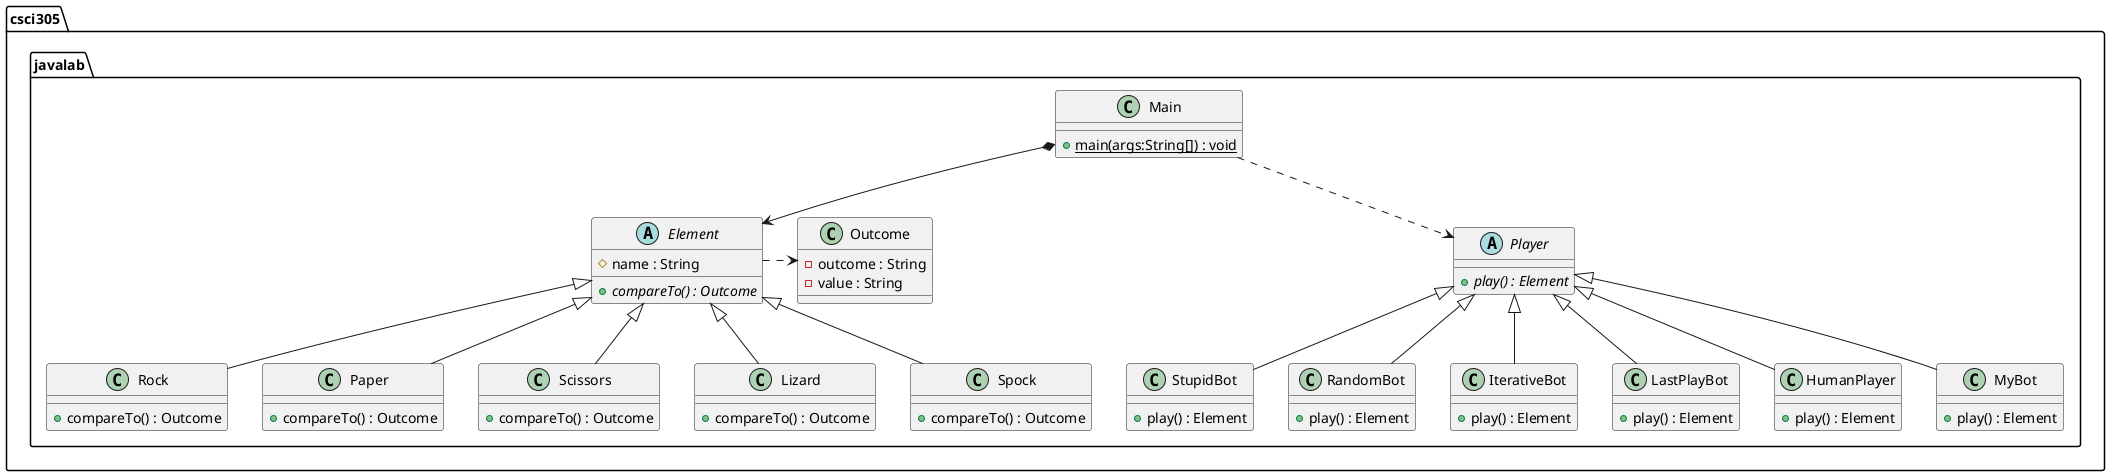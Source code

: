 @startuml

package csci305.javalab {
abstract class Element {
 # name : String
 + {abstract} compareTo() : Outcome
}
abstract class Player {
+ {abstract} play() : Element
}

class StupidBot {
+ play() : Element
}

class RandomBot {
+ play() : Element
}

class IterativeBot {
+ play() : Element
}

class LastPlayBot {
+ play() : Element
}

class HumanPlayer {
+ play() : Element
}

class MyBot {
+ play() : Element
}

class Main {
+ {static} main(args:String[]) : void
}

class Outcome {
- outcome : String
- value : String
}

class Rock {
+ compareTo() : Outcome
}

class Paper {
+ compareTo() : Outcome
}

class Scissors {
+ compareTo() : Outcome
}

class Lizard {
+ compareTo() : Outcome
}

class Spock {
+ compareTo() : Outcome
}

Player <|-- StupidBot
Player <|-- RandomBot
Player <|-- IterativeBot
Player <|-- LastPlayBot
Player <|-- HumanPlayer
Player <|-- MyBot

Element <|-- Rock
Element <|-- Paper
Element <|-- Scissors
Element <|-- Lizard
Element <|-- Spock

Main *--> Element
Main ..> Player

Element .> Outcome
}
@enduml